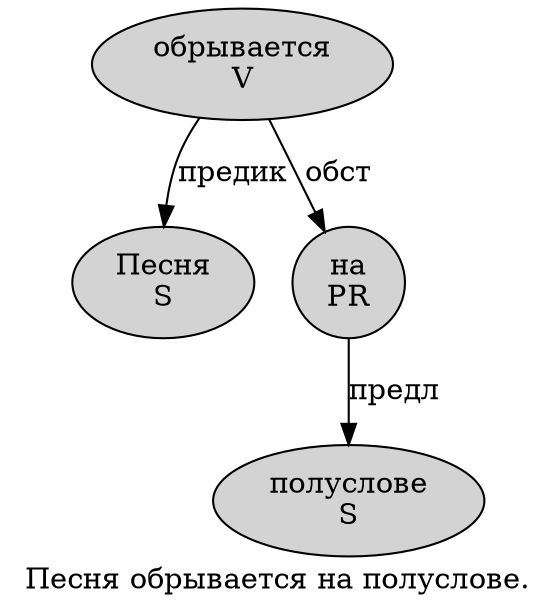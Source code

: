 digraph SENTENCE_1399 {
	graph [label="Песня обрывается на полуслове."]
	node [style=filled]
		0 [label="Песня
S" color="" fillcolor=lightgray penwidth=1 shape=ellipse]
		1 [label="обрывается
V" color="" fillcolor=lightgray penwidth=1 shape=ellipse]
		2 [label="на
PR" color="" fillcolor=lightgray penwidth=1 shape=ellipse]
		3 [label="полуслове
S" color="" fillcolor=lightgray penwidth=1 shape=ellipse]
			1 -> 0 [label="предик"]
			1 -> 2 [label="обст"]
			2 -> 3 [label="предл"]
}